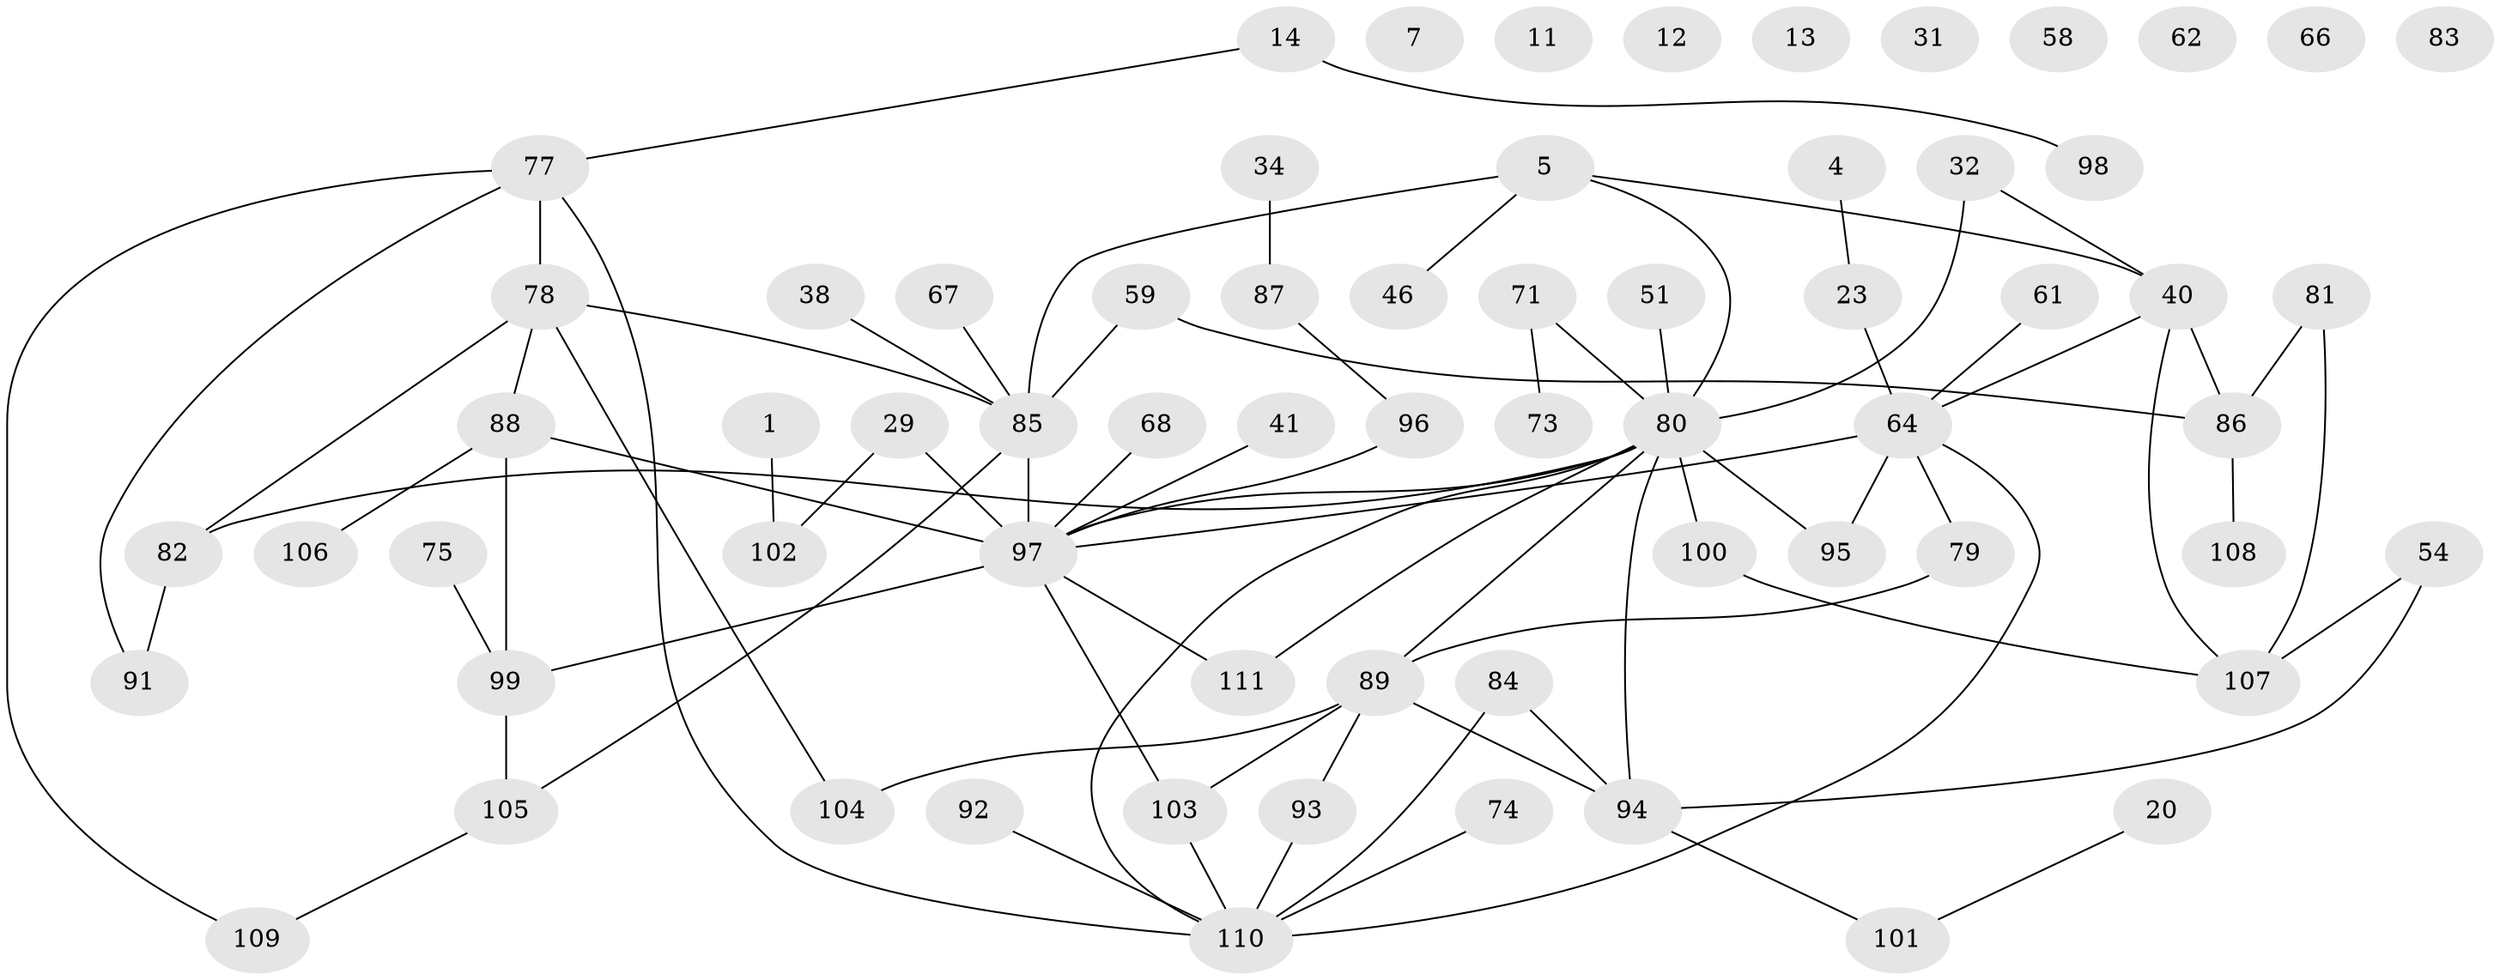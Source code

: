 // original degree distribution, {1: 0.23423423423423423, 8: 0.018018018018018018, 6: 0.05405405405405406, 0: 0.08108108108108109, 3: 0.1981981981981982, 2: 0.2702702702702703, 4: 0.07207207207207207, 5: 0.06306306306306306, 7: 0.009009009009009009}
// Generated by graph-tools (version 1.1) at 2025/42/03/04/25 21:42:44]
// undirected, 66 vertices, 80 edges
graph export_dot {
graph [start="1"]
  node [color=gray90,style=filled];
  1;
  4;
  5;
  7;
  11;
  12;
  13;
  14;
  20;
  23;
  29;
  31;
  32;
  34;
  38;
  40 [super="+33"];
  41;
  46;
  51;
  54;
  58;
  59;
  61;
  62;
  64 [super="+27+35+44"];
  66;
  67;
  68;
  71;
  73;
  74;
  75;
  77 [super="+63+72"];
  78;
  79;
  80 [super="+52+60"];
  81;
  82 [super="+36+53"];
  83;
  84 [super="+17"];
  85 [super="+24+10"];
  86;
  87;
  88;
  89 [super="+9+6+39+70"];
  91;
  92;
  93;
  94 [super="+69"];
  95;
  96;
  97 [super="+3+76+90"];
  98;
  99 [super="+22"];
  100;
  101;
  102;
  103 [super="+37"];
  104;
  105;
  106;
  107;
  108;
  109 [super="+57"];
  110 [super="+48+55+50+65"];
  111 [super="+30"];
  1 -- 102;
  4 -- 23;
  5 -- 40 [weight=2];
  5 -- 46;
  5 -- 85 [weight=2];
  5 -- 80;
  14 -- 98;
  14 -- 77;
  20 -- 101;
  23 -- 64;
  29 -- 102;
  29 -- 97;
  32 -- 40;
  32 -- 80;
  34 -- 87;
  38 -- 85;
  40 -- 86;
  40 -- 107;
  40 -- 64;
  41 -- 97;
  51 -- 80;
  54 -- 94;
  54 -- 107;
  59 -- 86;
  59 -- 85;
  61 -- 64;
  64 -- 79 [weight=2];
  64 -- 97 [weight=3];
  64 -- 95;
  64 -- 110;
  67 -- 85;
  68 -- 97;
  71 -- 73;
  71 -- 80;
  74 -- 110;
  75 -- 99;
  77 -- 91;
  77 -- 109;
  77 -- 78;
  77 -- 110;
  78 -- 88;
  78 -- 104;
  78 -- 85;
  78 -- 82;
  79 -- 89;
  80 -- 111;
  80 -- 94 [weight=3];
  80 -- 95;
  80 -- 97;
  80 -- 82;
  80 -- 100;
  80 -- 110;
  80 -- 89;
  81 -- 86;
  81 -- 107;
  82 -- 91;
  84 -- 94;
  84 -- 110;
  85 -- 105;
  85 -- 97 [weight=4];
  86 -- 108;
  87 -- 96;
  88 -- 99 [weight=2];
  88 -- 106;
  88 -- 97;
  89 -- 94;
  89 -- 103;
  89 -- 104;
  89 -- 93;
  92 -- 110;
  93 -- 110;
  94 -- 101;
  96 -- 97;
  97 -- 111 [weight=2];
  97 -- 99 [weight=2];
  97 -- 103;
  99 -- 105 [weight=2];
  100 -- 107;
  103 -- 110;
  105 -- 109;
}
